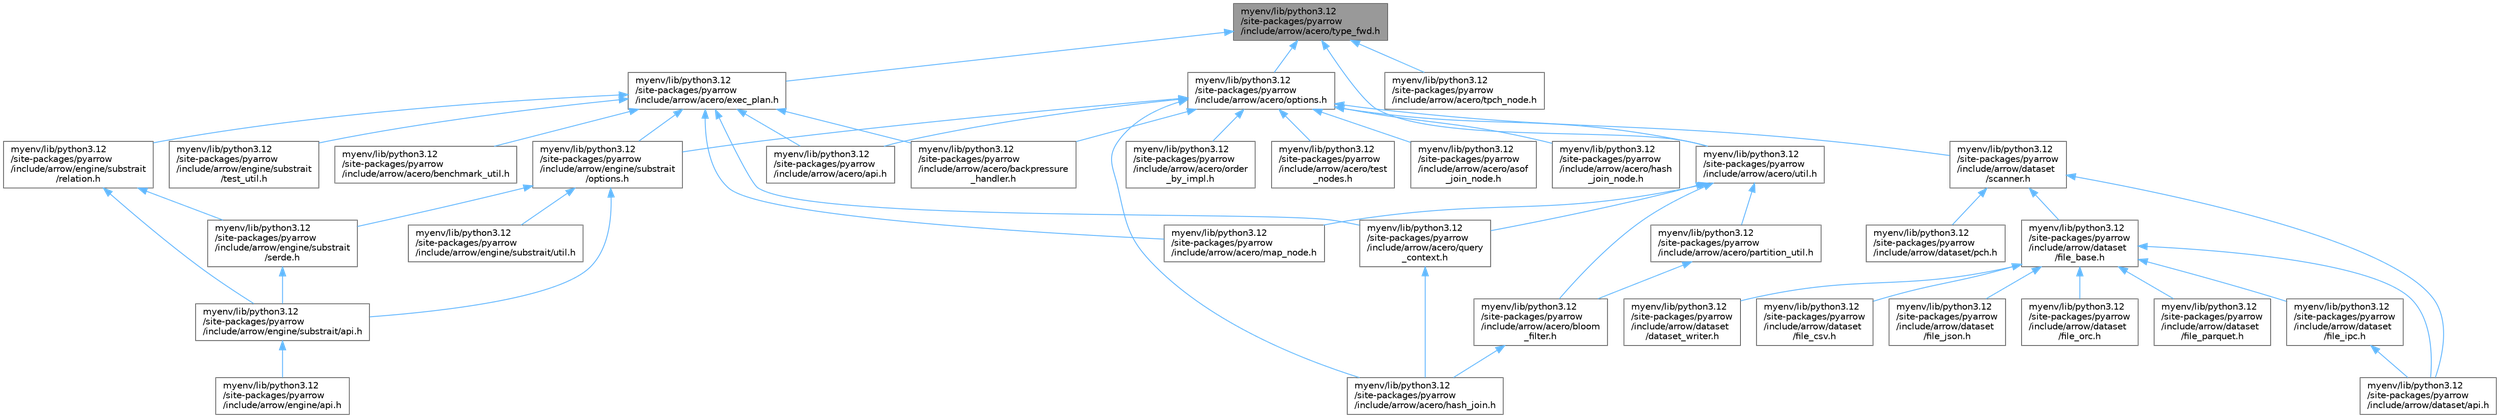 digraph "myenv/lib/python3.12/site-packages/pyarrow/include/arrow/acero/type_fwd.h"
{
 // LATEX_PDF_SIZE
  bgcolor="transparent";
  edge [fontname=Helvetica,fontsize=10,labelfontname=Helvetica,labelfontsize=10];
  node [fontname=Helvetica,fontsize=10,shape=box,height=0.2,width=0.4];
  Node1 [id="Node000001",label="myenv/lib/python3.12\l/site-packages/pyarrow\l/include/arrow/acero/type_fwd.h",height=0.2,width=0.4,color="gray40", fillcolor="grey60", style="filled", fontcolor="black",tooltip=" "];
  Node1 -> Node2 [id="edge1_Node000001_Node000002",dir="back",color="steelblue1",style="solid",tooltip=" "];
  Node2 [id="Node000002",label="myenv/lib/python3.12\l/site-packages/pyarrow\l/include/arrow/acero/exec_plan.h",height=0.2,width=0.4,color="grey40", fillcolor="white", style="filled",URL="$exec__plan_8h.html",tooltip=" "];
  Node2 -> Node3 [id="edge2_Node000002_Node000003",dir="back",color="steelblue1",style="solid",tooltip=" "];
  Node3 [id="Node000003",label="myenv/lib/python3.12\l/site-packages/pyarrow\l/include/arrow/acero/api.h",height=0.2,width=0.4,color="grey40", fillcolor="white", style="filled",URL="$include_2arrow_2acero_2api_8h.html",tooltip=" "];
  Node2 -> Node4 [id="edge3_Node000002_Node000004",dir="back",color="steelblue1",style="solid",tooltip=" "];
  Node4 [id="Node000004",label="myenv/lib/python3.12\l/site-packages/pyarrow\l/include/arrow/acero/backpressure\l_handler.h",height=0.2,width=0.4,color="grey40", fillcolor="white", style="filled",URL="$backpressure__handler_8h.html",tooltip=" "];
  Node2 -> Node5 [id="edge4_Node000002_Node000005",dir="back",color="steelblue1",style="solid",tooltip=" "];
  Node5 [id="Node000005",label="myenv/lib/python3.12\l/site-packages/pyarrow\l/include/arrow/acero/benchmark_util.h",height=0.2,width=0.4,color="grey40", fillcolor="white", style="filled",URL="$arrow_2acero_2benchmark__util_8h.html",tooltip=" "];
  Node2 -> Node6 [id="edge5_Node000002_Node000006",dir="back",color="steelblue1",style="solid",tooltip=" "];
  Node6 [id="Node000006",label="myenv/lib/python3.12\l/site-packages/pyarrow\l/include/arrow/acero/map_node.h",height=0.2,width=0.4,color="grey40", fillcolor="white", style="filled",URL="$map__node_8h.html",tooltip=" "];
  Node2 -> Node7 [id="edge6_Node000002_Node000007",dir="back",color="steelblue1",style="solid",tooltip=" "];
  Node7 [id="Node000007",label="myenv/lib/python3.12\l/site-packages/pyarrow\l/include/arrow/acero/query\l_context.h",height=0.2,width=0.4,color="grey40", fillcolor="white", style="filled",URL="$query__context_8h.html",tooltip=" "];
  Node7 -> Node8 [id="edge7_Node000007_Node000008",dir="back",color="steelblue1",style="solid",tooltip=" "];
  Node8 [id="Node000008",label="myenv/lib/python3.12\l/site-packages/pyarrow\l/include/arrow/acero/hash_join.h",height=0.2,width=0.4,color="grey40", fillcolor="white", style="filled",URL="$hash__join_8h.html",tooltip=" "];
  Node2 -> Node9 [id="edge8_Node000002_Node000009",dir="back",color="steelblue1",style="solid",tooltip=" "];
  Node9 [id="Node000009",label="myenv/lib/python3.12\l/site-packages/pyarrow\l/include/arrow/engine/substrait\l/options.h",height=0.2,width=0.4,color="grey40", fillcolor="white", style="filled",URL="$engine_2substrait_2options_8h.html",tooltip=" "];
  Node9 -> Node10 [id="edge9_Node000009_Node000010",dir="back",color="steelblue1",style="solid",tooltip=" "];
  Node10 [id="Node000010",label="myenv/lib/python3.12\l/site-packages/pyarrow\l/include/arrow/engine/substrait/api.h",height=0.2,width=0.4,color="grey40", fillcolor="white", style="filled",URL="$include_2arrow_2engine_2substrait_2api_8h.html",tooltip=" "];
  Node10 -> Node11 [id="edge10_Node000010_Node000011",dir="back",color="steelblue1",style="solid",tooltip=" "];
  Node11 [id="Node000011",label="myenv/lib/python3.12\l/site-packages/pyarrow\l/include/arrow/engine/api.h",height=0.2,width=0.4,color="grey40", fillcolor="white", style="filled",URL="$include_2arrow_2engine_2api_8h.html",tooltip=" "];
  Node9 -> Node12 [id="edge11_Node000009_Node000012",dir="back",color="steelblue1",style="solid",tooltip=" "];
  Node12 [id="Node000012",label="myenv/lib/python3.12\l/site-packages/pyarrow\l/include/arrow/engine/substrait\l/serde.h",height=0.2,width=0.4,color="grey40", fillcolor="white", style="filled",URL="$serde_8h.html",tooltip=" "];
  Node12 -> Node10 [id="edge12_Node000012_Node000010",dir="back",color="steelblue1",style="solid",tooltip=" "];
  Node9 -> Node13 [id="edge13_Node000009_Node000013",dir="back",color="steelblue1",style="solid",tooltip=" "];
  Node13 [id="Node000013",label="myenv/lib/python3.12\l/site-packages/pyarrow\l/include/arrow/engine/substrait/util.h",height=0.2,width=0.4,color="grey40", fillcolor="white", style="filled",URL="$engine_2substrait_2util_8h.html",tooltip=" "];
  Node2 -> Node14 [id="edge14_Node000002_Node000014",dir="back",color="steelblue1",style="solid",tooltip=" "];
  Node14 [id="Node000014",label="myenv/lib/python3.12\l/site-packages/pyarrow\l/include/arrow/engine/substrait\l/relation.h",height=0.2,width=0.4,color="grey40", fillcolor="white", style="filled",URL="$relation_8h.html",tooltip=" "];
  Node14 -> Node10 [id="edge15_Node000014_Node000010",dir="back",color="steelblue1",style="solid",tooltip=" "];
  Node14 -> Node12 [id="edge16_Node000014_Node000012",dir="back",color="steelblue1",style="solid",tooltip=" "];
  Node2 -> Node15 [id="edge17_Node000002_Node000015",dir="back",color="steelblue1",style="solid",tooltip=" "];
  Node15 [id="Node000015",label="myenv/lib/python3.12\l/site-packages/pyarrow\l/include/arrow/engine/substrait\l/test_util.h",height=0.2,width=0.4,color="grey40", fillcolor="white", style="filled",URL="$arrow_2engine_2substrait_2test__util_8h.html",tooltip=" "];
  Node1 -> Node16 [id="edge18_Node000001_Node000016",dir="back",color="steelblue1",style="solid",tooltip=" "];
  Node16 [id="Node000016",label="myenv/lib/python3.12\l/site-packages/pyarrow\l/include/arrow/acero/options.h",height=0.2,width=0.4,color="grey40", fillcolor="white", style="filled",URL="$acero_2options_8h.html",tooltip=" "];
  Node16 -> Node3 [id="edge19_Node000016_Node000003",dir="back",color="steelblue1",style="solid",tooltip=" "];
  Node16 -> Node17 [id="edge20_Node000016_Node000017",dir="back",color="steelblue1",style="solid",tooltip=" "];
  Node17 [id="Node000017",label="myenv/lib/python3.12\l/site-packages/pyarrow\l/include/arrow/acero/asof\l_join_node.h",height=0.2,width=0.4,color="grey40", fillcolor="white", style="filled",URL="$asof__join__node_8h.html",tooltip=" "];
  Node16 -> Node4 [id="edge21_Node000016_Node000004",dir="back",color="steelblue1",style="solid",tooltip=" "];
  Node16 -> Node8 [id="edge22_Node000016_Node000008",dir="back",color="steelblue1",style="solid",tooltip=" "];
  Node16 -> Node18 [id="edge23_Node000016_Node000018",dir="back",color="steelblue1",style="solid",tooltip=" "];
  Node18 [id="Node000018",label="myenv/lib/python3.12\l/site-packages/pyarrow\l/include/arrow/acero/hash\l_join_node.h",height=0.2,width=0.4,color="grey40", fillcolor="white", style="filled",URL="$hash__join__node_8h.html",tooltip=" "];
  Node16 -> Node19 [id="edge24_Node000016_Node000019",dir="back",color="steelblue1",style="solid",tooltip=" "];
  Node19 [id="Node000019",label="myenv/lib/python3.12\l/site-packages/pyarrow\l/include/arrow/acero/order\l_by_impl.h",height=0.2,width=0.4,color="grey40", fillcolor="white", style="filled",URL="$order__by__impl_8h.html",tooltip=" "];
  Node16 -> Node20 [id="edge25_Node000016_Node000020",dir="back",color="steelblue1",style="solid",tooltip=" "];
  Node20 [id="Node000020",label="myenv/lib/python3.12\l/site-packages/pyarrow\l/include/arrow/acero/test\l_nodes.h",height=0.2,width=0.4,color="grey40", fillcolor="white", style="filled",URL="$test__nodes_8h.html",tooltip=" "];
  Node16 -> Node21 [id="edge26_Node000016_Node000021",dir="back",color="steelblue1",style="solid",tooltip=" "];
  Node21 [id="Node000021",label="myenv/lib/python3.12\l/site-packages/pyarrow\l/include/arrow/acero/util.h",height=0.2,width=0.4,color="grey40", fillcolor="white", style="filled",URL="$acero_2util_8h.html",tooltip=" "];
  Node21 -> Node22 [id="edge27_Node000021_Node000022",dir="back",color="steelblue1",style="solid",tooltip=" "];
  Node22 [id="Node000022",label="myenv/lib/python3.12\l/site-packages/pyarrow\l/include/arrow/acero/bloom\l_filter.h",height=0.2,width=0.4,color="grey40", fillcolor="white", style="filled",URL="$arrow_2acero_2bloom__filter_8h.html",tooltip=" "];
  Node22 -> Node8 [id="edge28_Node000022_Node000008",dir="back",color="steelblue1",style="solid",tooltip=" "];
  Node21 -> Node6 [id="edge29_Node000021_Node000006",dir="back",color="steelblue1",style="solid",tooltip=" "];
  Node21 -> Node23 [id="edge30_Node000021_Node000023",dir="back",color="steelblue1",style="solid",tooltip=" "];
  Node23 [id="Node000023",label="myenv/lib/python3.12\l/site-packages/pyarrow\l/include/arrow/acero/partition_util.h",height=0.2,width=0.4,color="grey40", fillcolor="white", style="filled",URL="$partition__util_8h.html",tooltip=" "];
  Node23 -> Node22 [id="edge31_Node000023_Node000022",dir="back",color="steelblue1",style="solid",tooltip=" "];
  Node21 -> Node7 [id="edge32_Node000021_Node000007",dir="back",color="steelblue1",style="solid",tooltip=" "];
  Node16 -> Node24 [id="edge33_Node000016_Node000024",dir="back",color="steelblue1",style="solid",tooltip=" "];
  Node24 [id="Node000024",label="myenv/lib/python3.12\l/site-packages/pyarrow\l/include/arrow/dataset\l/scanner.h",height=0.2,width=0.4,color="grey40", fillcolor="white", style="filled",URL="$scanner_8h.html",tooltip=" "];
  Node24 -> Node25 [id="edge34_Node000024_Node000025",dir="back",color="steelblue1",style="solid",tooltip=" "];
  Node25 [id="Node000025",label="myenv/lib/python3.12\l/site-packages/pyarrow\l/include/arrow/dataset/api.h",height=0.2,width=0.4,color="grey40", fillcolor="white", style="filled",URL="$include_2arrow_2dataset_2api_8h.html",tooltip=" "];
  Node24 -> Node26 [id="edge35_Node000024_Node000026",dir="back",color="steelblue1",style="solid",tooltip=" "];
  Node26 [id="Node000026",label="myenv/lib/python3.12\l/site-packages/pyarrow\l/include/arrow/dataset\l/file_base.h",height=0.2,width=0.4,color="grey40", fillcolor="white", style="filled",URL="$file__base_8h.html",tooltip=" "];
  Node26 -> Node25 [id="edge36_Node000026_Node000025",dir="back",color="steelblue1",style="solid",tooltip=" "];
  Node26 -> Node27 [id="edge37_Node000026_Node000027",dir="back",color="steelblue1",style="solid",tooltip=" "];
  Node27 [id="Node000027",label="myenv/lib/python3.12\l/site-packages/pyarrow\l/include/arrow/dataset\l/dataset_writer.h",height=0.2,width=0.4,color="grey40", fillcolor="white", style="filled",URL="$dataset__writer_8h.html",tooltip=" "];
  Node26 -> Node28 [id="edge38_Node000026_Node000028",dir="back",color="steelblue1",style="solid",tooltip=" "];
  Node28 [id="Node000028",label="myenv/lib/python3.12\l/site-packages/pyarrow\l/include/arrow/dataset\l/file_csv.h",height=0.2,width=0.4,color="grey40", fillcolor="white", style="filled",URL="$file__csv_8h.html",tooltip=" "];
  Node26 -> Node29 [id="edge39_Node000026_Node000029",dir="back",color="steelblue1",style="solid",tooltip=" "];
  Node29 [id="Node000029",label="myenv/lib/python3.12\l/site-packages/pyarrow\l/include/arrow/dataset\l/file_ipc.h",height=0.2,width=0.4,color="grey40", fillcolor="white", style="filled",URL="$file__ipc_8h.html",tooltip=" "];
  Node29 -> Node25 [id="edge40_Node000029_Node000025",dir="back",color="steelblue1",style="solid",tooltip=" "];
  Node26 -> Node30 [id="edge41_Node000026_Node000030",dir="back",color="steelblue1",style="solid",tooltip=" "];
  Node30 [id="Node000030",label="myenv/lib/python3.12\l/site-packages/pyarrow\l/include/arrow/dataset\l/file_json.h",height=0.2,width=0.4,color="grey40", fillcolor="white", style="filled",URL="$file__json_8h.html",tooltip=" "];
  Node26 -> Node31 [id="edge42_Node000026_Node000031",dir="back",color="steelblue1",style="solid",tooltip=" "];
  Node31 [id="Node000031",label="myenv/lib/python3.12\l/site-packages/pyarrow\l/include/arrow/dataset\l/file_orc.h",height=0.2,width=0.4,color="grey40", fillcolor="white", style="filled",URL="$file__orc_8h.html",tooltip=" "];
  Node26 -> Node32 [id="edge43_Node000026_Node000032",dir="back",color="steelblue1",style="solid",tooltip=" "];
  Node32 [id="Node000032",label="myenv/lib/python3.12\l/site-packages/pyarrow\l/include/arrow/dataset\l/file_parquet.h",height=0.2,width=0.4,color="grey40", fillcolor="white", style="filled",URL="$file__parquet_8h.html",tooltip=" "];
  Node24 -> Node33 [id="edge44_Node000024_Node000033",dir="back",color="steelblue1",style="solid",tooltip=" "];
  Node33 [id="Node000033",label="myenv/lib/python3.12\l/site-packages/pyarrow\l/include/arrow/dataset/pch.h",height=0.2,width=0.4,color="grey40", fillcolor="white", style="filled",URL="$include_2arrow_2dataset_2pch_8h.html",tooltip=" "];
  Node16 -> Node9 [id="edge45_Node000016_Node000009",dir="back",color="steelblue1",style="solid",tooltip=" "];
  Node1 -> Node34 [id="edge46_Node000001_Node000034",dir="back",color="steelblue1",style="solid",tooltip=" "];
  Node34 [id="Node000034",label="myenv/lib/python3.12\l/site-packages/pyarrow\l/include/arrow/acero/tpch_node.h",height=0.2,width=0.4,color="grey40", fillcolor="white", style="filled",URL="$tpch__node_8h.html",tooltip=" "];
  Node1 -> Node21 [id="edge47_Node000001_Node000021",dir="back",color="steelblue1",style="solid",tooltip=" "];
}
